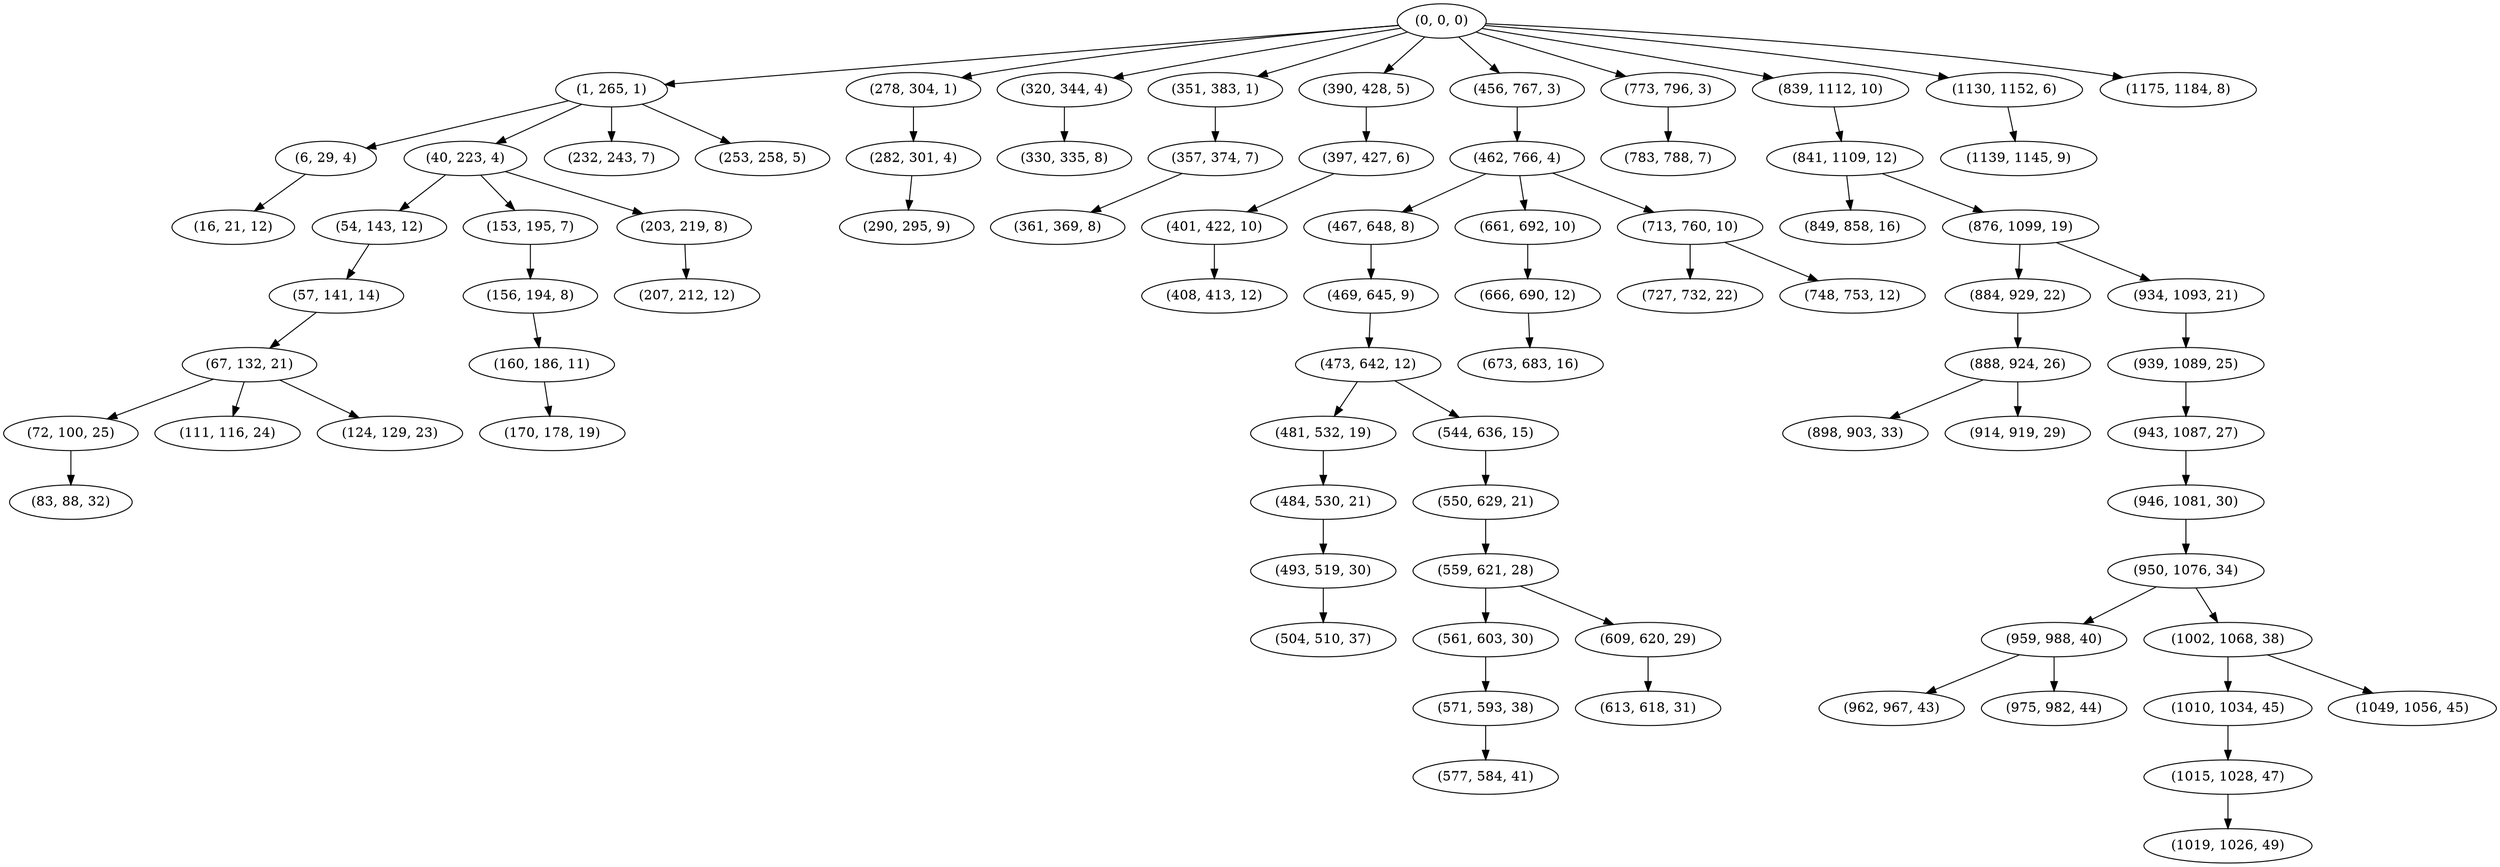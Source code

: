 digraph tree {
    "(0, 0, 0)";
    "(1, 265, 1)";
    "(6, 29, 4)";
    "(16, 21, 12)";
    "(40, 223, 4)";
    "(54, 143, 12)";
    "(57, 141, 14)";
    "(67, 132, 21)";
    "(72, 100, 25)";
    "(83, 88, 32)";
    "(111, 116, 24)";
    "(124, 129, 23)";
    "(153, 195, 7)";
    "(156, 194, 8)";
    "(160, 186, 11)";
    "(170, 178, 19)";
    "(203, 219, 8)";
    "(207, 212, 12)";
    "(232, 243, 7)";
    "(253, 258, 5)";
    "(278, 304, 1)";
    "(282, 301, 4)";
    "(290, 295, 9)";
    "(320, 344, 4)";
    "(330, 335, 8)";
    "(351, 383, 1)";
    "(357, 374, 7)";
    "(361, 369, 8)";
    "(390, 428, 5)";
    "(397, 427, 6)";
    "(401, 422, 10)";
    "(408, 413, 12)";
    "(456, 767, 3)";
    "(462, 766, 4)";
    "(467, 648, 8)";
    "(469, 645, 9)";
    "(473, 642, 12)";
    "(481, 532, 19)";
    "(484, 530, 21)";
    "(493, 519, 30)";
    "(504, 510, 37)";
    "(544, 636, 15)";
    "(550, 629, 21)";
    "(559, 621, 28)";
    "(561, 603, 30)";
    "(571, 593, 38)";
    "(577, 584, 41)";
    "(609, 620, 29)";
    "(613, 618, 31)";
    "(661, 692, 10)";
    "(666, 690, 12)";
    "(673, 683, 16)";
    "(713, 760, 10)";
    "(727, 732, 22)";
    "(748, 753, 12)";
    "(773, 796, 3)";
    "(783, 788, 7)";
    "(839, 1112, 10)";
    "(841, 1109, 12)";
    "(849, 858, 16)";
    "(876, 1099, 19)";
    "(884, 929, 22)";
    "(888, 924, 26)";
    "(898, 903, 33)";
    "(914, 919, 29)";
    "(934, 1093, 21)";
    "(939, 1089, 25)";
    "(943, 1087, 27)";
    "(946, 1081, 30)";
    "(950, 1076, 34)";
    "(959, 988, 40)";
    "(962, 967, 43)";
    "(975, 982, 44)";
    "(1002, 1068, 38)";
    "(1010, 1034, 45)";
    "(1015, 1028, 47)";
    "(1019, 1026, 49)";
    "(1049, 1056, 45)";
    "(1130, 1152, 6)";
    "(1139, 1145, 9)";
    "(1175, 1184, 8)";
    "(0, 0, 0)" -> "(1, 265, 1)";
    "(0, 0, 0)" -> "(278, 304, 1)";
    "(0, 0, 0)" -> "(320, 344, 4)";
    "(0, 0, 0)" -> "(351, 383, 1)";
    "(0, 0, 0)" -> "(390, 428, 5)";
    "(0, 0, 0)" -> "(456, 767, 3)";
    "(0, 0, 0)" -> "(773, 796, 3)";
    "(0, 0, 0)" -> "(839, 1112, 10)";
    "(0, 0, 0)" -> "(1130, 1152, 6)";
    "(0, 0, 0)" -> "(1175, 1184, 8)";
    "(1, 265, 1)" -> "(6, 29, 4)";
    "(1, 265, 1)" -> "(40, 223, 4)";
    "(1, 265, 1)" -> "(232, 243, 7)";
    "(1, 265, 1)" -> "(253, 258, 5)";
    "(6, 29, 4)" -> "(16, 21, 12)";
    "(40, 223, 4)" -> "(54, 143, 12)";
    "(40, 223, 4)" -> "(153, 195, 7)";
    "(40, 223, 4)" -> "(203, 219, 8)";
    "(54, 143, 12)" -> "(57, 141, 14)";
    "(57, 141, 14)" -> "(67, 132, 21)";
    "(67, 132, 21)" -> "(72, 100, 25)";
    "(67, 132, 21)" -> "(111, 116, 24)";
    "(67, 132, 21)" -> "(124, 129, 23)";
    "(72, 100, 25)" -> "(83, 88, 32)";
    "(153, 195, 7)" -> "(156, 194, 8)";
    "(156, 194, 8)" -> "(160, 186, 11)";
    "(160, 186, 11)" -> "(170, 178, 19)";
    "(203, 219, 8)" -> "(207, 212, 12)";
    "(278, 304, 1)" -> "(282, 301, 4)";
    "(282, 301, 4)" -> "(290, 295, 9)";
    "(320, 344, 4)" -> "(330, 335, 8)";
    "(351, 383, 1)" -> "(357, 374, 7)";
    "(357, 374, 7)" -> "(361, 369, 8)";
    "(390, 428, 5)" -> "(397, 427, 6)";
    "(397, 427, 6)" -> "(401, 422, 10)";
    "(401, 422, 10)" -> "(408, 413, 12)";
    "(456, 767, 3)" -> "(462, 766, 4)";
    "(462, 766, 4)" -> "(467, 648, 8)";
    "(462, 766, 4)" -> "(661, 692, 10)";
    "(462, 766, 4)" -> "(713, 760, 10)";
    "(467, 648, 8)" -> "(469, 645, 9)";
    "(469, 645, 9)" -> "(473, 642, 12)";
    "(473, 642, 12)" -> "(481, 532, 19)";
    "(473, 642, 12)" -> "(544, 636, 15)";
    "(481, 532, 19)" -> "(484, 530, 21)";
    "(484, 530, 21)" -> "(493, 519, 30)";
    "(493, 519, 30)" -> "(504, 510, 37)";
    "(544, 636, 15)" -> "(550, 629, 21)";
    "(550, 629, 21)" -> "(559, 621, 28)";
    "(559, 621, 28)" -> "(561, 603, 30)";
    "(559, 621, 28)" -> "(609, 620, 29)";
    "(561, 603, 30)" -> "(571, 593, 38)";
    "(571, 593, 38)" -> "(577, 584, 41)";
    "(609, 620, 29)" -> "(613, 618, 31)";
    "(661, 692, 10)" -> "(666, 690, 12)";
    "(666, 690, 12)" -> "(673, 683, 16)";
    "(713, 760, 10)" -> "(727, 732, 22)";
    "(713, 760, 10)" -> "(748, 753, 12)";
    "(773, 796, 3)" -> "(783, 788, 7)";
    "(839, 1112, 10)" -> "(841, 1109, 12)";
    "(841, 1109, 12)" -> "(849, 858, 16)";
    "(841, 1109, 12)" -> "(876, 1099, 19)";
    "(876, 1099, 19)" -> "(884, 929, 22)";
    "(876, 1099, 19)" -> "(934, 1093, 21)";
    "(884, 929, 22)" -> "(888, 924, 26)";
    "(888, 924, 26)" -> "(898, 903, 33)";
    "(888, 924, 26)" -> "(914, 919, 29)";
    "(934, 1093, 21)" -> "(939, 1089, 25)";
    "(939, 1089, 25)" -> "(943, 1087, 27)";
    "(943, 1087, 27)" -> "(946, 1081, 30)";
    "(946, 1081, 30)" -> "(950, 1076, 34)";
    "(950, 1076, 34)" -> "(959, 988, 40)";
    "(950, 1076, 34)" -> "(1002, 1068, 38)";
    "(959, 988, 40)" -> "(962, 967, 43)";
    "(959, 988, 40)" -> "(975, 982, 44)";
    "(1002, 1068, 38)" -> "(1010, 1034, 45)";
    "(1002, 1068, 38)" -> "(1049, 1056, 45)";
    "(1010, 1034, 45)" -> "(1015, 1028, 47)";
    "(1015, 1028, 47)" -> "(1019, 1026, 49)";
    "(1130, 1152, 6)" -> "(1139, 1145, 9)";
}
